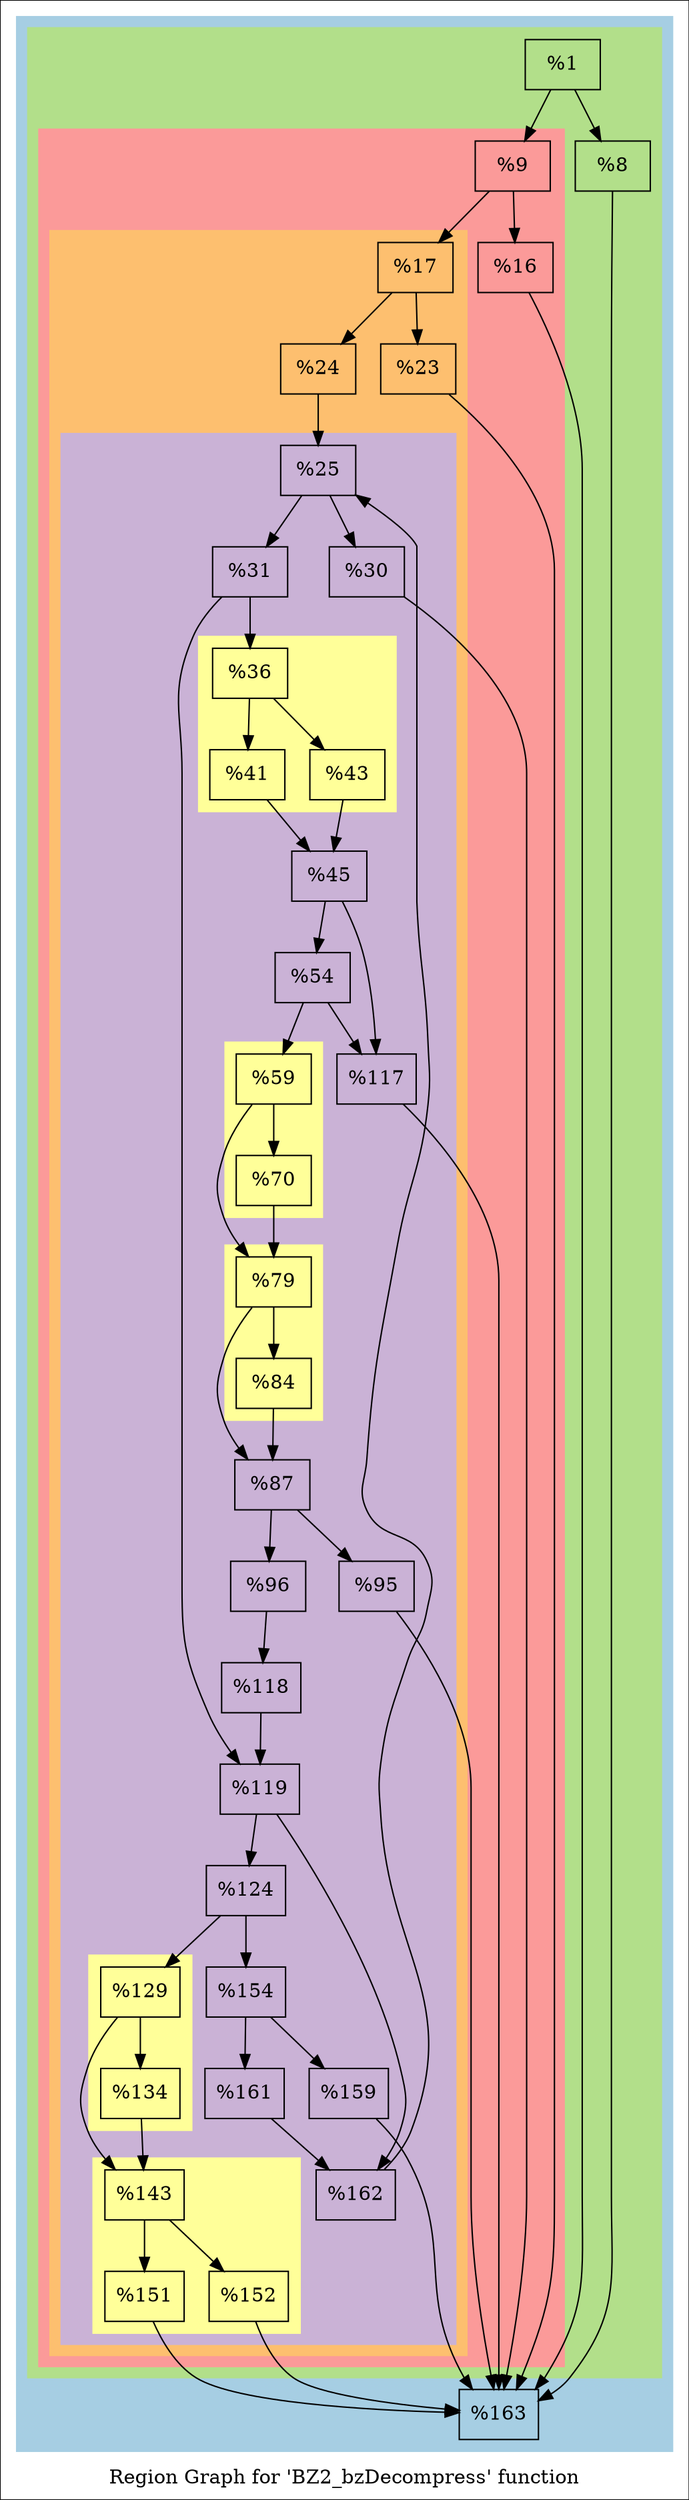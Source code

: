 digraph "Region Graph for 'BZ2_bzDecompress' function" {
	label="Region Graph for 'BZ2_bzDecompress' function";

	Node0x13a2c20 [shape=record,label="{%1}"];
	Node0x13a2c20 -> Node0x129a330;
	Node0x13a2c20 -> Node0x1384ec0;
	Node0x129a330 [shape=record,label="{%8}"];
	Node0x129a330 -> Node0x12e6fe0;
	Node0x12e6fe0 [shape=record,label="{%163}"];
	Node0x1384ec0 [shape=record,label="{%9}"];
	Node0x1384ec0 -> Node0x13489e0;
	Node0x1384ec0 -> Node0x13bacf0;
	Node0x13489e0 [shape=record,label="{%16}"];
	Node0x13489e0 -> Node0x12e6fe0;
	Node0x13bacf0 [shape=record,label="{%17}"];
	Node0x13bacf0 -> Node0x136b9d0;
	Node0x13bacf0 -> Node0x14374f0;
	Node0x136b9d0 [shape=record,label="{%23}"];
	Node0x136b9d0 -> Node0x12e6fe0;
	Node0x14374f0 [shape=record,label="{%24}"];
	Node0x14374f0 -> Node0x11e90f0;
	Node0x11e90f0 [shape=record,label="{%25}"];
	Node0x11e90f0 -> Node0x13b1ec0;
	Node0x11e90f0 -> Node0x13d4a70;
	Node0x13b1ec0 [shape=record,label="{%30}"];
	Node0x13b1ec0 -> Node0x12e6fe0;
	Node0x13d4a70 [shape=record,label="{%31}"];
	Node0x13d4a70 -> Node0x13957a0;
	Node0x13d4a70 -> Node0x14506a0;
	Node0x13957a0 [shape=record,label="{%36}"];
	Node0x13957a0 -> Node0x115cdb0;
	Node0x13957a0 -> Node0x139ce60;
	Node0x115cdb0 [shape=record,label="{%41}"];
	Node0x115cdb0 -> Node0x1155970;
	Node0x1155970 [shape=record,label="{%45}"];
	Node0x1155970 -> Node0x1117360;
	Node0x1155970 -> Node0x129caa0;
	Node0x1117360 [shape=record,label="{%54}"];
	Node0x1117360 -> Node0x13cb2d0;
	Node0x1117360 -> Node0x129caa0;
	Node0x13cb2d0 [shape=record,label="{%59}"];
	Node0x13cb2d0 -> Node0x1429940;
	Node0x13cb2d0 -> Node0x117ab60;
	Node0x1429940 [shape=record,label="{%70}"];
	Node0x1429940 -> Node0x117ab60;
	Node0x117ab60 [shape=record,label="{%79}"];
	Node0x117ab60 -> Node0x142a2c0;
	Node0x117ab60 -> Node0x14290b0;
	Node0x142a2c0 [shape=record,label="{%84}"];
	Node0x142a2c0 -> Node0x14290b0;
	Node0x14290b0 [shape=record,label="{%87}"];
	Node0x14290b0 -> Node0x138a1a0;
	Node0x14290b0 -> Node0x11e1560;
	Node0x138a1a0 [shape=record,label="{%95}"];
	Node0x138a1a0 -> Node0x12e6fe0;
	Node0x11e1560 [shape=record,label="{%96}"];
	Node0x11e1560 -> Node0x1445270;
	Node0x1445270 [shape=record,label="{%118}"];
	Node0x1445270 -> Node0x14506a0;
	Node0x14506a0 [shape=record,label="{%119}"];
	Node0x14506a0 -> Node0x135a730;
	Node0x14506a0 -> Node0x13ac290;
	Node0x135a730 [shape=record,label="{%124}"];
	Node0x135a730 -> Node0x13a1510;
	Node0x135a730 -> Node0x14386e0;
	Node0x13a1510 [shape=record,label="{%129}"];
	Node0x13a1510 -> Node0x1451410;
	Node0x13a1510 -> Node0x11bb5f0;
	Node0x1451410 [shape=record,label="{%134}"];
	Node0x1451410 -> Node0x11bb5f0;
	Node0x11bb5f0 [shape=record,label="{%143}"];
	Node0x11bb5f0 -> Node0x1395d00;
	Node0x11bb5f0 -> Node0x136cca0;
	Node0x1395d00 [shape=record,label="{%151}"];
	Node0x1395d00 -> Node0x12e6fe0;
	Node0x136cca0 [shape=record,label="{%152}"];
	Node0x136cca0 -> Node0x12e6fe0;
	Node0x14386e0 [shape=record,label="{%154}"];
	Node0x14386e0 -> Node0x1390480;
	Node0x14386e0 -> Node0x1390430;
	Node0x1390480 [shape=record,label="{%159}"];
	Node0x1390480 -> Node0x12e6fe0;
	Node0x1390430 [shape=record,label="{%161}"];
	Node0x1390430 -> Node0x13ac290;
	Node0x13ac290 [shape=record,label="{%162}"];
	Node0x13ac290 -> Node0x11e90f0[constraint=false];
	Node0x129caa0 [shape=record,label="{%117}"];
	Node0x129caa0 -> Node0x12e6fe0;
	Node0x139ce60 [shape=record,label="{%43}"];
	Node0x139ce60 -> Node0x1155970;
	colorscheme = "paired12"
        subgraph cluster_0x1429130 {
          label = "";
          style = filled;
          color = 1
          subgraph cluster_0x142ee90 {
            label = "";
            style = filled;
            color = 3
            subgraph cluster_0x142ee10 {
              label = "";
              style = filled;
              color = 5
              subgraph cluster_0x145a470 {
                label = "";
                style = filled;
                color = 7
                subgraph cluster_0x1482fd0 {
                  label = "";
                  style = filled;
                  color = 9
                  subgraph cluster_0x1459760 {
                    label = "";
                    style = filled;
                    color = 11
                    Node0x13957a0;
                    Node0x115cdb0;
                    Node0x139ce60;
                  }
                  subgraph cluster_0x112b290 {
                    label = "";
                    style = filled;
                    color = 11
                    Node0x13cb2d0;
                    Node0x1429940;
                  }
                  subgraph cluster_0x139f580 {
                    label = "";
                    style = filled;
                    color = 11
                    Node0x117ab60;
                    Node0x142a2c0;
                  }
                  subgraph cluster_0x14831d0 {
                    label = "";
                    style = filled;
                    color = 11
                    Node0x13a1510;
                    Node0x1451410;
                  }
                  subgraph cluster_0x1483250 {
                    label = "";
                    style = filled;
                    color = 11
                    Node0x11bb5f0;
                    Node0x1395d00;
                    Node0x136cca0;
                  }
                  Node0x11e90f0;
                  Node0x13b1ec0;
                  Node0x13d4a70;
                  Node0x1155970;
                  Node0x1117360;
                  Node0x14290b0;
                  Node0x138a1a0;
                  Node0x11e1560;
                  Node0x1445270;
                  Node0x14506a0;
                  Node0x135a730;
                  Node0x14386e0;
                  Node0x1390480;
                  Node0x1390430;
                  Node0x13ac290;
                  Node0x129caa0;
                }
                Node0x13bacf0;
                Node0x136b9d0;
                Node0x14374f0;
              }
              Node0x1384ec0;
              Node0x13489e0;
            }
            Node0x13a2c20;
            Node0x129a330;
          }
          Node0x12e6fe0;
        }
}
